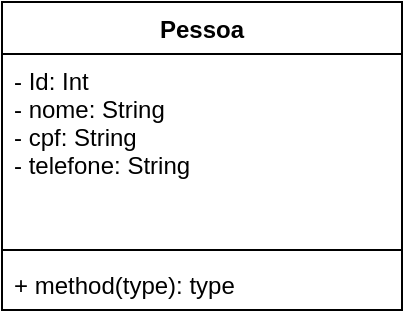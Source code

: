 <mxfile version="20.2.8" type="github">
  <diagram id="FfJd6vSknsw2_gq8K-En" name="Página-1">
    <mxGraphModel dx="605" dy="491" grid="1" gridSize="10" guides="1" tooltips="1" connect="1" arrows="1" fold="1" page="1" pageScale="1" pageWidth="827" pageHeight="1169" math="0" shadow="0">
      <root>
        <mxCell id="0" />
        <mxCell id="1" parent="0" />
        <mxCell id="hGWVkgBAlPwllix6CzVQ-9" value="Pessoa" style="swimlane;fontStyle=1;align=center;verticalAlign=top;childLayout=stackLayout;horizontal=1;startSize=26;horizontalStack=0;resizeParent=1;resizeParentMax=0;resizeLast=0;collapsible=1;marginBottom=0;" vertex="1" parent="1">
          <mxGeometry x="240" y="120" width="200" height="154" as="geometry" />
        </mxCell>
        <mxCell id="hGWVkgBAlPwllix6CzVQ-10" value="- Id: Int&#xa;- nome: String&#xa;- cpf: String&#xa;- telefone: String" style="text;align=left;verticalAlign=top;spacingLeft=4;spacingRight=4;overflow=hidden;rotatable=0;points=[[0,0.5],[1,0.5]];portConstraint=eastwest;" vertex="1" parent="hGWVkgBAlPwllix6CzVQ-9">
          <mxGeometry y="26" width="200" height="94" as="geometry" />
        </mxCell>
        <mxCell id="hGWVkgBAlPwllix6CzVQ-11" value="" style="line;strokeWidth=1;fillColor=none;align=left;verticalAlign=middle;spacingTop=-1;spacingLeft=3;spacingRight=3;rotatable=0;labelPosition=right;points=[];portConstraint=eastwest;strokeColor=inherit;" vertex="1" parent="hGWVkgBAlPwllix6CzVQ-9">
          <mxGeometry y="120" width="200" height="8" as="geometry" />
        </mxCell>
        <mxCell id="hGWVkgBAlPwllix6CzVQ-12" value="+ method(type): type" style="text;strokeColor=none;fillColor=none;align=left;verticalAlign=top;spacingLeft=4;spacingRight=4;overflow=hidden;rotatable=0;points=[[0,0.5],[1,0.5]];portConstraint=eastwest;" vertex="1" parent="hGWVkgBAlPwllix6CzVQ-9">
          <mxGeometry y="128" width="200" height="26" as="geometry" />
        </mxCell>
      </root>
    </mxGraphModel>
  </diagram>
</mxfile>
